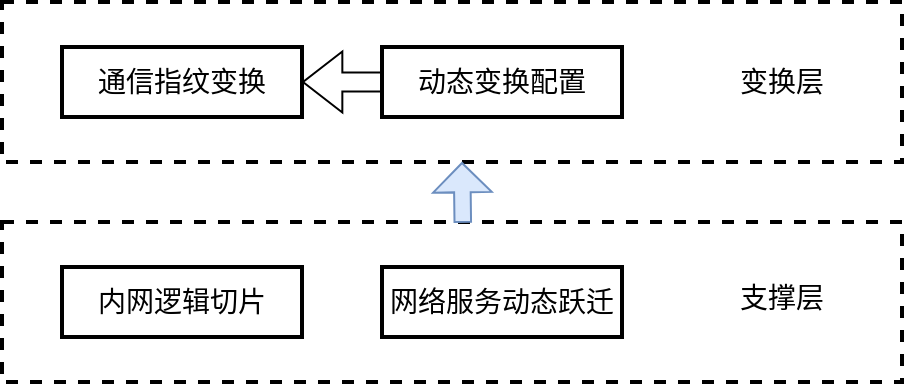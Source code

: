 <mxfile version="20.8.23" type="github">
  <diagram name="第 1 页" id="eFnEZ1ACVftLKxrpcX3y">
    <mxGraphModel dx="988" dy="509" grid="1" gridSize="10" guides="1" tooltips="1" connect="1" arrows="1" fold="1" page="1" pageScale="1" pageWidth="827" pageHeight="1169" math="0" shadow="0">
      <root>
        <mxCell id="0" />
        <mxCell id="1" parent="0" />
        <mxCell id="eVXDq6Tb_Z_STfx86WKF-1" value="" style="rounded=0;whiteSpace=wrap;html=1;fillColor=none;dashed=1;strokeWidth=2;" vertex="1" parent="1">
          <mxGeometry x="170" y="190" width="450" height="80" as="geometry" />
        </mxCell>
        <mxCell id="eVXDq6Tb_Z_STfx86WKF-4" value="通信指纹变换" style="rounded=0;whiteSpace=wrap;html=1;strokeWidth=2;fillColor=none;fontSize=14;" vertex="1" parent="1">
          <mxGeometry x="200" y="212.5" width="120" height="35" as="geometry" />
        </mxCell>
        <mxCell id="eVXDq6Tb_Z_STfx86WKF-8" value="动态变换配置" style="rounded=0;whiteSpace=wrap;html=1;strokeWidth=2;fillColor=none;fontSize=14;" vertex="1" parent="1">
          <mxGeometry x="360" y="212.5" width="120" height="35" as="geometry" />
        </mxCell>
        <mxCell id="eVXDq6Tb_Z_STfx86WKF-9" value="变换层" style="text;html=1;strokeColor=none;fillColor=none;align=center;verticalAlign=middle;whiteSpace=wrap;rounded=0;fontSize=14;" vertex="1" parent="1">
          <mxGeometry x="530" y="215" width="60" height="30" as="geometry" />
        </mxCell>
        <mxCell id="eVXDq6Tb_Z_STfx86WKF-10" value="" style="rounded=0;whiteSpace=wrap;html=1;fillColor=none;dashed=1;strokeWidth=2;" vertex="1" parent="1">
          <mxGeometry x="170" y="300" width="450" height="80" as="geometry" />
        </mxCell>
        <mxCell id="eVXDq6Tb_Z_STfx86WKF-11" value="内网逻辑切片" style="rounded=0;whiteSpace=wrap;html=1;strokeWidth=2;fillColor=none;fontSize=14;" vertex="1" parent="1">
          <mxGeometry x="200" y="322.5" width="120" height="35" as="geometry" />
        </mxCell>
        <mxCell id="eVXDq6Tb_Z_STfx86WKF-12" value="网络服务动态跃迁" style="rounded=0;whiteSpace=wrap;html=1;strokeWidth=2;fillColor=none;fontSize=14;" vertex="1" parent="1">
          <mxGeometry x="360" y="322.5" width="120" height="35" as="geometry" />
        </mxCell>
        <mxCell id="eVXDq6Tb_Z_STfx86WKF-13" value="支撑层" style="text;html=1;strokeColor=none;fillColor=none;align=center;verticalAlign=middle;whiteSpace=wrap;rounded=0;fontSize=14;" vertex="1" parent="1">
          <mxGeometry x="530" y="322.5" width="60" height="30" as="geometry" />
        </mxCell>
        <mxCell id="eVXDq6Tb_Z_STfx86WKF-14" value="" style="shape=flexArrow;endArrow=classic;html=1;rounded=0;fontSize=14;exitX=0.512;exitY=0.005;exitDx=0;exitDy=0;exitPerimeter=0;width=8.276;endSize=4.545;fillColor=#dae8fc;strokeColor=#6c8ebf;" edge="1" parent="1" source="eVXDq6Tb_Z_STfx86WKF-10">
          <mxGeometry width="50" height="50" relative="1" as="geometry">
            <mxPoint x="350" y="320" as="sourcePoint" />
            <mxPoint x="400" y="270" as="targetPoint" />
          </mxGeometry>
        </mxCell>
        <mxCell id="eVXDq6Tb_Z_STfx86WKF-15" value="" style="shape=flexArrow;endArrow=classic;html=1;rounded=0;fontSize=14;entryX=1;entryY=0.5;entryDx=0;entryDy=0;exitX=0;exitY=0.5;exitDx=0;exitDy=0;width=9.524;endSize=6.224;" edge="1" parent="1" source="eVXDq6Tb_Z_STfx86WKF-8" target="eVXDq6Tb_Z_STfx86WKF-4">
          <mxGeometry width="50" height="50" relative="1" as="geometry">
            <mxPoint x="310" y="290" as="sourcePoint" />
            <mxPoint x="360" y="240" as="targetPoint" />
          </mxGeometry>
        </mxCell>
      </root>
    </mxGraphModel>
  </diagram>
</mxfile>
